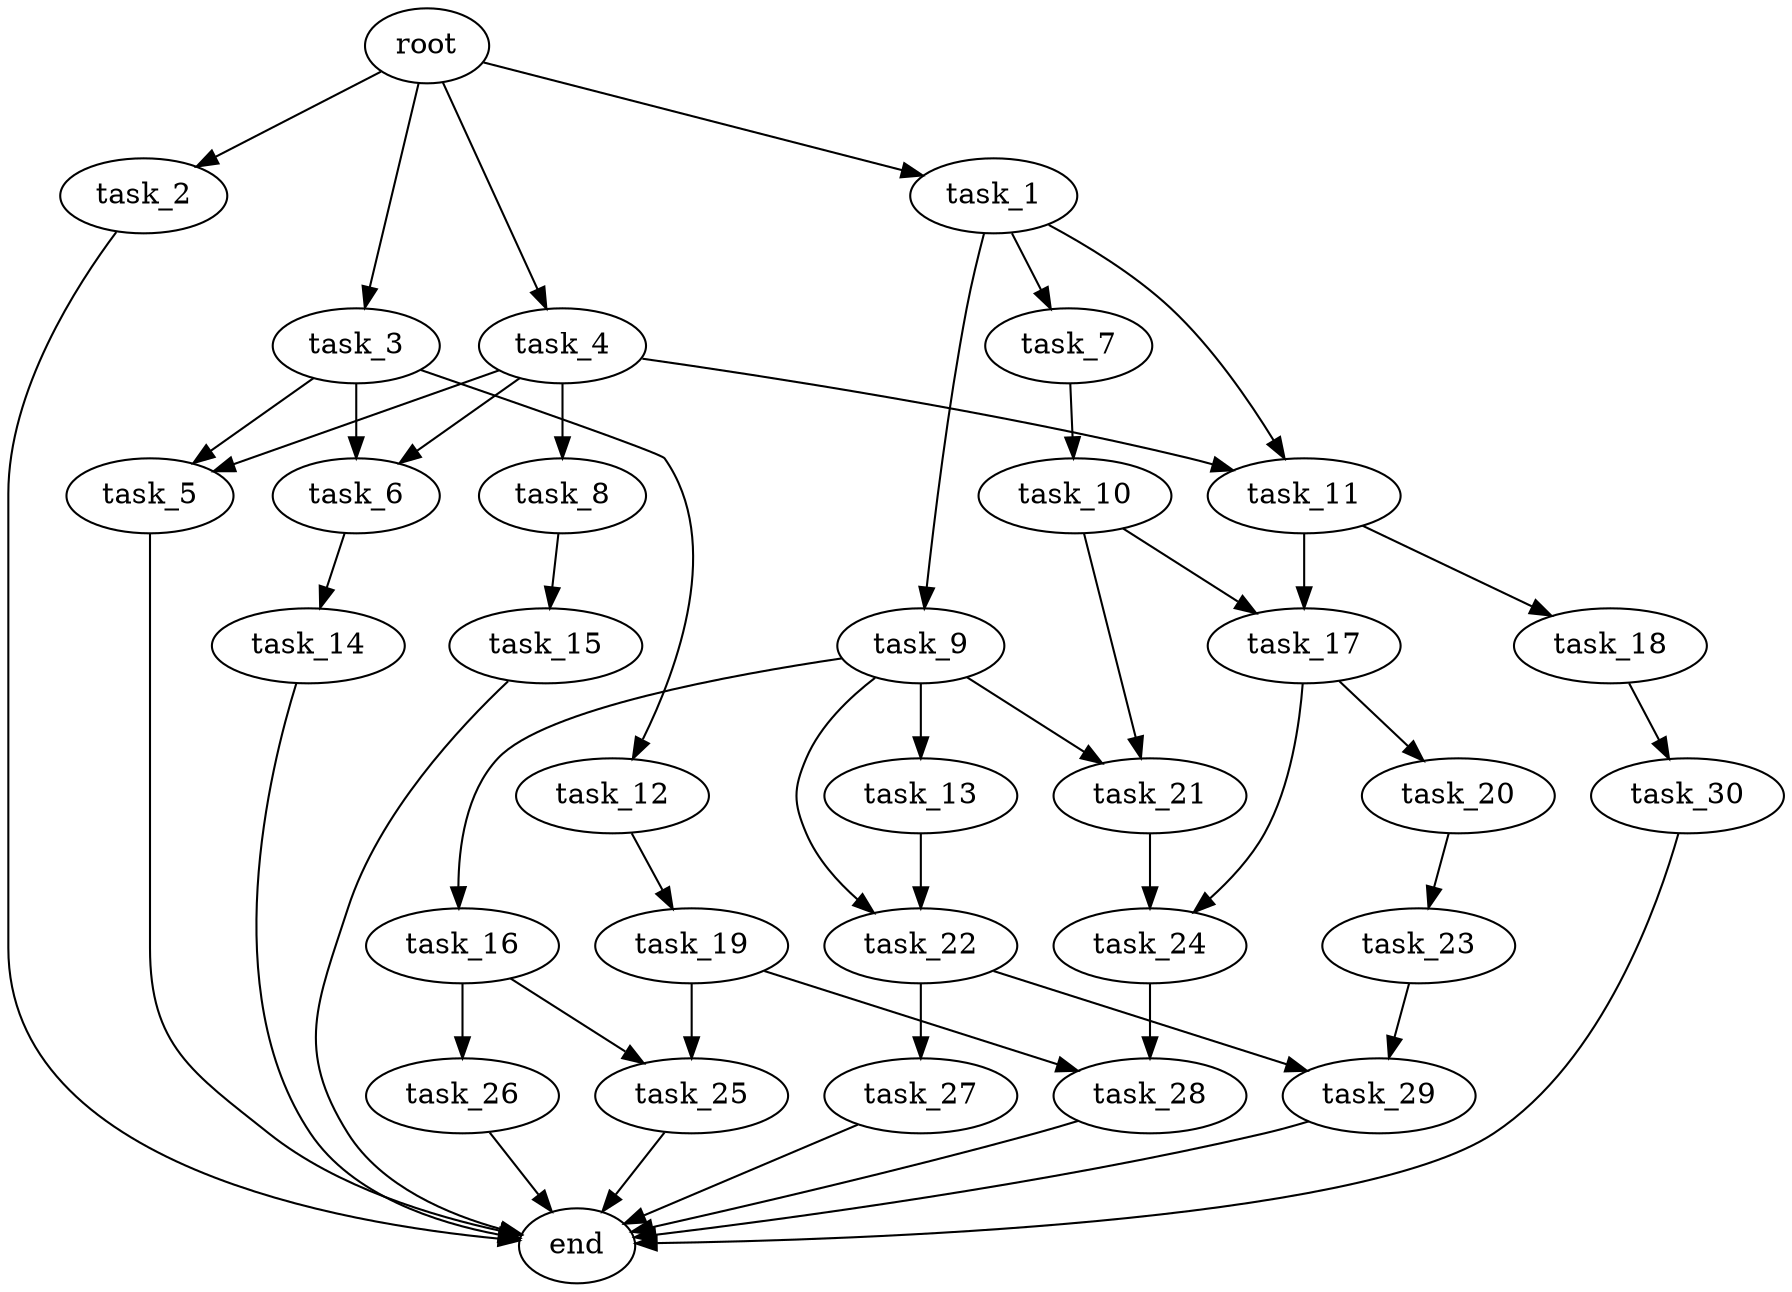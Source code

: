 digraph G {
  root [size="0.000000e+00"];
  task_1 [size="3.843876e+09"];
  task_2 [size="9.844497e+09"];
  task_3 [size="6.140042e+09"];
  task_4 [size="5.210534e+09"];
  task_5 [size="7.116347e+09"];
  task_6 [size="5.975128e+09"];
  task_7 [size="9.457213e+09"];
  task_8 [size="8.202467e+09"];
  task_9 [size="6.403273e+09"];
  task_10 [size="4.390282e+09"];
  task_11 [size="2.017871e+09"];
  task_12 [size="6.569185e+09"];
  task_13 [size="8.039295e+09"];
  task_14 [size="2.860779e+09"];
  task_15 [size="3.370599e+08"];
  task_16 [size="5.995550e+09"];
  task_17 [size="5.158621e+09"];
  task_18 [size="2.317478e+09"];
  task_19 [size="1.695659e+09"];
  task_20 [size="3.615753e+08"];
  task_21 [size="2.393327e+09"];
  task_22 [size="3.872431e+06"];
  task_23 [size="1.575290e+09"];
  task_24 [size="9.968175e+09"];
  task_25 [size="7.796949e+09"];
  task_26 [size="3.531924e+09"];
  task_27 [size="3.952036e+09"];
  task_28 [size="5.861216e+09"];
  task_29 [size="5.177909e+09"];
  task_30 [size="7.369518e+09"];
  end [size="0.000000e+00"];

  root -> task_1 [size="1.000000e-12"];
  root -> task_2 [size="1.000000e-12"];
  root -> task_3 [size="1.000000e-12"];
  root -> task_4 [size="1.000000e-12"];
  task_1 -> task_7 [size="9.457213e+08"];
  task_1 -> task_9 [size="6.403273e+08"];
  task_1 -> task_11 [size="1.008935e+08"];
  task_2 -> end [size="1.000000e-12"];
  task_3 -> task_5 [size="3.558173e+08"];
  task_3 -> task_6 [size="2.987564e+08"];
  task_3 -> task_12 [size="6.569185e+08"];
  task_4 -> task_5 [size="3.558173e+08"];
  task_4 -> task_6 [size="2.987564e+08"];
  task_4 -> task_8 [size="8.202467e+08"];
  task_4 -> task_11 [size="1.008935e+08"];
  task_5 -> end [size="1.000000e-12"];
  task_6 -> task_14 [size="2.860779e+08"];
  task_7 -> task_10 [size="4.390282e+08"];
  task_8 -> task_15 [size="3.370599e+07"];
  task_9 -> task_13 [size="8.039295e+08"];
  task_9 -> task_16 [size="5.995550e+08"];
  task_9 -> task_21 [size="1.196663e+08"];
  task_9 -> task_22 [size="1.936216e+05"];
  task_10 -> task_17 [size="2.579310e+08"];
  task_10 -> task_21 [size="1.196663e+08"];
  task_11 -> task_17 [size="2.579310e+08"];
  task_11 -> task_18 [size="2.317478e+08"];
  task_12 -> task_19 [size="1.695659e+08"];
  task_13 -> task_22 [size="1.936216e+05"];
  task_14 -> end [size="1.000000e-12"];
  task_15 -> end [size="1.000000e-12"];
  task_16 -> task_25 [size="3.898475e+08"];
  task_16 -> task_26 [size="3.531924e+08"];
  task_17 -> task_20 [size="3.615753e+07"];
  task_17 -> task_24 [size="4.984087e+08"];
  task_18 -> task_30 [size="7.369518e+08"];
  task_19 -> task_25 [size="3.898475e+08"];
  task_19 -> task_28 [size="2.930608e+08"];
  task_20 -> task_23 [size="1.575290e+08"];
  task_21 -> task_24 [size="4.984087e+08"];
  task_22 -> task_27 [size="3.952036e+08"];
  task_22 -> task_29 [size="2.588955e+08"];
  task_23 -> task_29 [size="2.588955e+08"];
  task_24 -> task_28 [size="2.930608e+08"];
  task_25 -> end [size="1.000000e-12"];
  task_26 -> end [size="1.000000e-12"];
  task_27 -> end [size="1.000000e-12"];
  task_28 -> end [size="1.000000e-12"];
  task_29 -> end [size="1.000000e-12"];
  task_30 -> end [size="1.000000e-12"];
}
